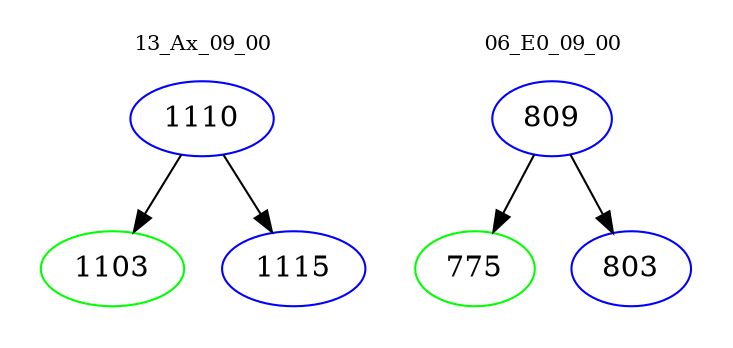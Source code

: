 digraph{
subgraph cluster_0 {
color = white
label = "13_Ax_09_00";
fontsize=10;
T0_1110 [label="1110", color="blue"]
T0_1110 -> T0_1103 [color="black"]
T0_1103 [label="1103", color="green"]
T0_1110 -> T0_1115 [color="black"]
T0_1115 [label="1115", color="blue"]
}
subgraph cluster_1 {
color = white
label = "06_E0_09_00";
fontsize=10;
T1_809 [label="809", color="blue"]
T1_809 -> T1_775 [color="black"]
T1_775 [label="775", color="green"]
T1_809 -> T1_803 [color="black"]
T1_803 [label="803", color="blue"]
}
}
